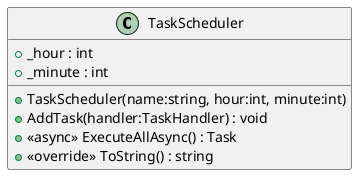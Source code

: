 @startuml
class TaskScheduler {
    + _hour : int
    + _minute : int
    + TaskScheduler(name:string, hour:int, minute:int)
    + AddTask(handler:TaskHandler) : void
    + <<async>> ExecuteAllAsync() : Task
    + <<override>> ToString() : string
}
@enduml
